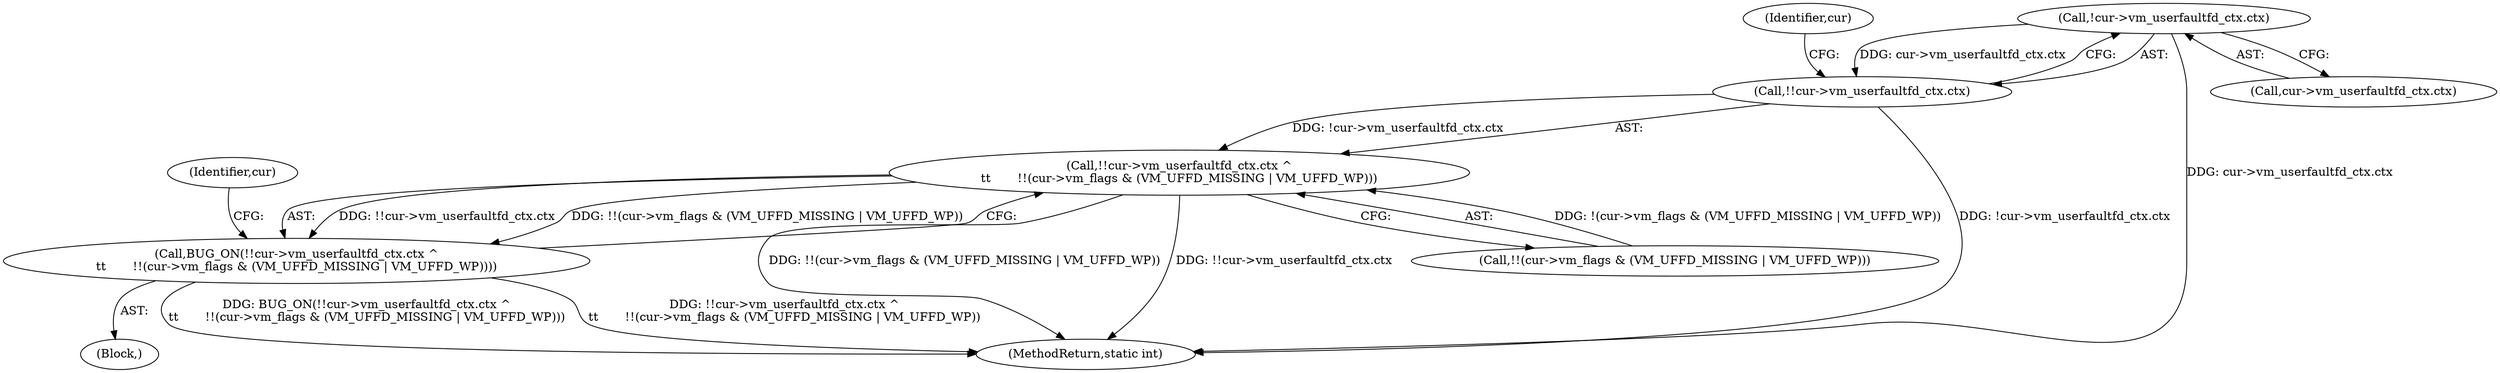digraph "0_linux_29ec90660d68bbdd69507c1c8b4e33aa299278b1_0@pointer" {
"1000250" [label="(Call,!cur->vm_userfaultfd_ctx.ctx)"];
"1000249" [label="(Call,!!cur->vm_userfaultfd_ctx.ctx)"];
"1000248" [label="(Call,!!cur->vm_userfaultfd_ctx.ctx ^\n\t\t       !!(cur->vm_flags & (VM_UFFD_MISSING | VM_UFFD_WP)))"];
"1000247" [label="(Call,BUG_ON(!!cur->vm_userfaultfd_ctx.ctx ^\n\t\t       !!(cur->vm_flags & (VM_UFFD_MISSING | VM_UFFD_WP))))"];
"1000260" [label="(Identifier,cur)"];
"1000250" [label="(Call,!cur->vm_userfaultfd_ctx.ctx)"];
"1000268" [label="(Identifier,cur)"];
"1000251" [label="(Call,cur->vm_userfaultfd_ctx.ctx)"];
"1000245" [label="(Block,)"];
"1000248" [label="(Call,!!cur->vm_userfaultfd_ctx.ctx ^\n\t\t       !!(cur->vm_flags & (VM_UFFD_MISSING | VM_UFFD_WP)))"];
"1000249" [label="(Call,!!cur->vm_userfaultfd_ctx.ctx)"];
"1000467" [label="(MethodReturn,static int)"];
"1000247" [label="(Call,BUG_ON(!!cur->vm_userfaultfd_ctx.ctx ^\n\t\t       !!(cur->vm_flags & (VM_UFFD_MISSING | VM_UFFD_WP))))"];
"1000256" [label="(Call,!!(cur->vm_flags & (VM_UFFD_MISSING | VM_UFFD_WP)))"];
"1000250" -> "1000249"  [label="AST: "];
"1000250" -> "1000251"  [label="CFG: "];
"1000251" -> "1000250"  [label="AST: "];
"1000249" -> "1000250"  [label="CFG: "];
"1000250" -> "1000467"  [label="DDG: cur->vm_userfaultfd_ctx.ctx"];
"1000250" -> "1000249"  [label="DDG: cur->vm_userfaultfd_ctx.ctx"];
"1000249" -> "1000248"  [label="AST: "];
"1000260" -> "1000249"  [label="CFG: "];
"1000249" -> "1000467"  [label="DDG: !cur->vm_userfaultfd_ctx.ctx"];
"1000249" -> "1000248"  [label="DDG: !cur->vm_userfaultfd_ctx.ctx"];
"1000248" -> "1000247"  [label="AST: "];
"1000248" -> "1000256"  [label="CFG: "];
"1000256" -> "1000248"  [label="AST: "];
"1000247" -> "1000248"  [label="CFG: "];
"1000248" -> "1000467"  [label="DDG: !!(cur->vm_flags & (VM_UFFD_MISSING | VM_UFFD_WP))"];
"1000248" -> "1000467"  [label="DDG: !!cur->vm_userfaultfd_ctx.ctx"];
"1000248" -> "1000247"  [label="DDG: !!cur->vm_userfaultfd_ctx.ctx"];
"1000248" -> "1000247"  [label="DDG: !!(cur->vm_flags & (VM_UFFD_MISSING | VM_UFFD_WP))"];
"1000256" -> "1000248"  [label="DDG: !(cur->vm_flags & (VM_UFFD_MISSING | VM_UFFD_WP))"];
"1000247" -> "1000245"  [label="AST: "];
"1000268" -> "1000247"  [label="CFG: "];
"1000247" -> "1000467"  [label="DDG: !!cur->vm_userfaultfd_ctx.ctx ^\n\t\t       !!(cur->vm_flags & (VM_UFFD_MISSING | VM_UFFD_WP))"];
"1000247" -> "1000467"  [label="DDG: BUG_ON(!!cur->vm_userfaultfd_ctx.ctx ^\n\t\t       !!(cur->vm_flags & (VM_UFFD_MISSING | VM_UFFD_WP)))"];
}
